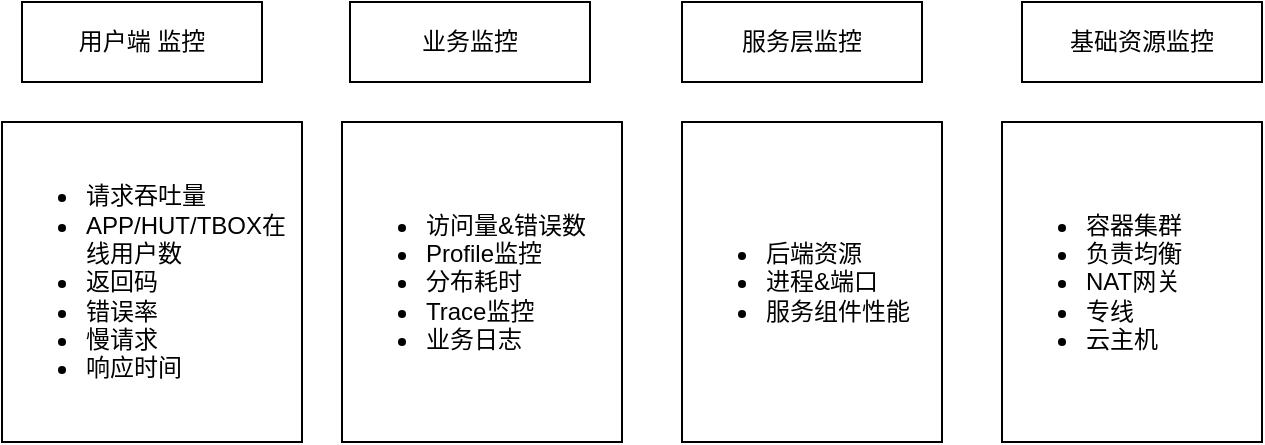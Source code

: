 <mxfile version="14.9.5" type="github">
  <diagram id="6IFGac0F7_Hr3fZrkGQc" name="第 1 页">
    <mxGraphModel dx="1278" dy="547" grid="1" gridSize="10" guides="1" tooltips="1" connect="1" arrows="1" fold="1" page="1" pageScale="1" pageWidth="827" pageHeight="1169" math="0" shadow="0">
      <root>
        <mxCell id="0" />
        <mxCell id="1" parent="0" />
        <mxCell id="HR1HwPMurGOR2IZVcr8k-1" value="用户端 监控" style="rounded=0;whiteSpace=wrap;html=1;" vertex="1" parent="1">
          <mxGeometry x="70" y="90" width="120" height="40" as="geometry" />
        </mxCell>
        <mxCell id="HR1HwPMurGOR2IZVcr8k-3" value="业务监控" style="rounded=0;whiteSpace=wrap;html=1;" vertex="1" parent="1">
          <mxGeometry x="234" y="90" width="120" height="40" as="geometry" />
        </mxCell>
        <mxCell id="HR1HwPMurGOR2IZVcr8k-4" value="服务层监控" style="rounded=0;whiteSpace=wrap;html=1;" vertex="1" parent="1">
          <mxGeometry x="400" y="90" width="120" height="40" as="geometry" />
        </mxCell>
        <mxCell id="HR1HwPMurGOR2IZVcr8k-5" value="基础资源监控" style="rounded=0;whiteSpace=wrap;html=1;" vertex="1" parent="1">
          <mxGeometry x="570" y="90" width="120" height="40" as="geometry" />
        </mxCell>
        <mxCell id="HR1HwPMurGOR2IZVcr8k-6" value="&lt;ul&gt;&lt;li&gt;请求吞吐量&lt;/li&gt;&lt;li&gt;APP/HUT/TBOX在线用户数&lt;/li&gt;&lt;li&gt;返回码&lt;/li&gt;&lt;li&gt;错误率&lt;/li&gt;&lt;li&gt;慢请求&lt;/li&gt;&lt;li&gt;响应时间&lt;/li&gt;&lt;/ul&gt;" style="rounded=0;whiteSpace=wrap;html=1;align=left;" vertex="1" parent="1">
          <mxGeometry x="60" y="150" width="150" height="160" as="geometry" />
        </mxCell>
        <mxCell id="HR1HwPMurGOR2IZVcr8k-8" value="&lt;ul&gt;&lt;li&gt;访问量&amp;amp;错误数&lt;/li&gt;&lt;li&gt;Profile监控&lt;/li&gt;&lt;li&gt;分布耗时&lt;/li&gt;&lt;li&gt;Trace监控&lt;/li&gt;&lt;li&gt;业务日志&lt;/li&gt;&lt;/ul&gt;" style="rounded=0;whiteSpace=wrap;html=1;align=left;" vertex="1" parent="1">
          <mxGeometry x="230" y="150" width="140" height="160" as="geometry" />
        </mxCell>
        <mxCell id="HR1HwPMurGOR2IZVcr8k-9" value="&lt;ul&gt;&lt;li&gt;后端资源&lt;/li&gt;&lt;li&gt;进程&amp;amp;端口&lt;/li&gt;&lt;li&gt;服务组件性能&lt;/li&gt;&lt;/ul&gt;" style="rounded=0;whiteSpace=wrap;html=1;align=left;" vertex="1" parent="1">
          <mxGeometry x="400" y="150" width="130" height="160" as="geometry" />
        </mxCell>
        <mxCell id="HR1HwPMurGOR2IZVcr8k-10" value="&lt;ul&gt;&lt;li&gt;容器集群&lt;/li&gt;&lt;li&gt;负责均衡&lt;/li&gt;&lt;li&gt;NAT网关&lt;/li&gt;&lt;li&gt;专线&lt;/li&gt;&lt;li&gt;云主机&lt;/li&gt;&lt;/ul&gt;" style="rounded=0;whiteSpace=wrap;html=1;align=left;" vertex="1" parent="1">
          <mxGeometry x="560" y="150" width="130" height="160" as="geometry" />
        </mxCell>
      </root>
    </mxGraphModel>
  </diagram>
</mxfile>
